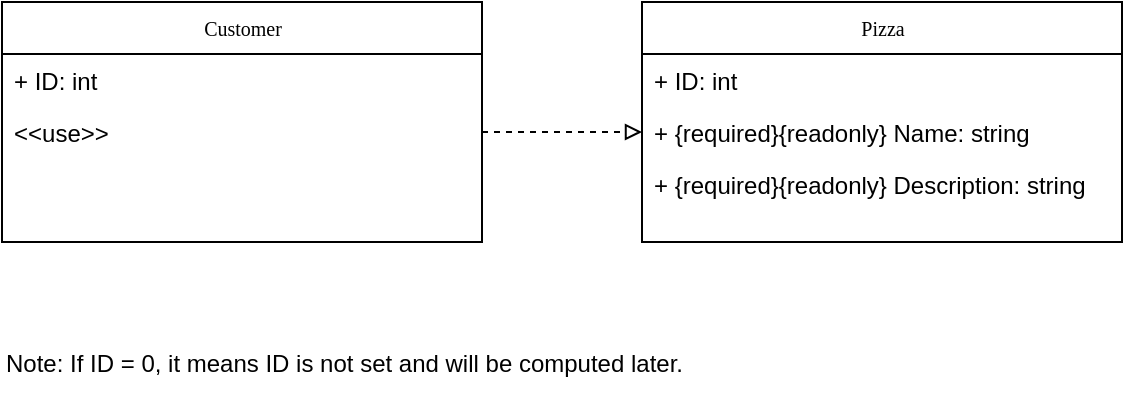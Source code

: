 <mxfile version="21.6.5" type="device">
  <diagram name="Page-1" id="c4acf3e9-155e-7222-9cf6-157b1a14988f">
    <mxGraphModel dx="1182" dy="690" grid="1" gridSize="10" guides="1" tooltips="1" connect="1" arrows="1" fold="1" page="1" pageScale="1" pageWidth="850" pageHeight="1100" background="none" math="0" shadow="0">
      <root>
        <mxCell id="0" />
        <mxCell id="1" parent="0" />
        <mxCell id="17acba5748e5396b-20" value="Pizza" style="swimlane;html=1;fontStyle=0;childLayout=stackLayout;horizontal=1;startSize=26;fillColor=none;horizontalStack=0;resizeParent=1;resizeLast=0;collapsible=1;marginBottom=0;swimlaneFillColor=#ffffff;rounded=0;shadow=0;comic=0;labelBackgroundColor=none;strokeWidth=1;fontFamily=Verdana;fontSize=10;align=center;" parent="1" vertex="1">
          <mxGeometry x="400" y="40" width="240" height="120" as="geometry">
            <mxRectangle x="80" y="80" width="70" height="30" as="alternateBounds" />
          </mxGeometry>
        </mxCell>
        <mxCell id="17acba5748e5396b-26" value="+ ID: int" style="text;html=1;strokeColor=none;fillColor=none;align=left;verticalAlign=top;spacingLeft=4;spacingRight=4;whiteSpace=wrap;overflow=hidden;rotatable=0;points=[[0,0.5],[1,0.5]];portConstraint=eastwest;" parent="17acba5748e5396b-20" vertex="1">
          <mxGeometry y="26" width="240" height="26" as="geometry" />
        </mxCell>
        <mxCell id="17acba5748e5396b-21" value="+ {required}{readonly}&amp;nbsp;Name: string " style="text;html=1;strokeColor=none;fillColor=none;align=left;verticalAlign=top;spacingLeft=4;spacingRight=4;whiteSpace=wrap;overflow=hidden;rotatable=0;points=[[0,0.5],[1,0.5]];portConstraint=eastwest;" parent="17acba5748e5396b-20" vertex="1">
          <mxGeometry y="52" width="240" height="26" as="geometry" />
        </mxCell>
        <mxCell id="vHuLgdoaXFJ0THnnGkBv-1" value="+ {required}{readonly} Description: string " style="text;html=1;strokeColor=none;fillColor=none;align=left;verticalAlign=top;spacingLeft=4;spacingRight=4;whiteSpace=wrap;overflow=hidden;rotatable=0;points=[[0,0.5],[1,0.5]];portConstraint=eastwest;" parent="17acba5748e5396b-20" vertex="1">
          <mxGeometry y="78" width="240" height="26" as="geometry" />
        </mxCell>
        <mxCell id="vHuLgdoaXFJ0THnnGkBv-2" value="Customer" style="swimlane;html=1;fontStyle=0;childLayout=stackLayout;horizontal=1;startSize=26;fillColor=none;horizontalStack=0;resizeParent=1;resizeLast=0;collapsible=1;marginBottom=0;swimlaneFillColor=#ffffff;rounded=0;shadow=0;comic=0;labelBackgroundColor=none;strokeWidth=1;fontFamily=Verdana;fontSize=10;align=center;" parent="1" vertex="1">
          <mxGeometry x="80" y="40" width="240" height="120" as="geometry">
            <mxRectangle x="80" y="80" width="70" height="30" as="alternateBounds" />
          </mxGeometry>
        </mxCell>
        <mxCell id="vHuLgdoaXFJ0THnnGkBv-3" value="+ ID: int" style="text;html=1;strokeColor=none;fillColor=none;align=left;verticalAlign=top;spacingLeft=4;spacingRight=4;whiteSpace=wrap;overflow=hidden;rotatable=0;points=[[0,0.5],[1,0.5]];portConstraint=eastwest;" parent="vHuLgdoaXFJ0THnnGkBv-2" vertex="1">
          <mxGeometry y="26" width="240" height="26" as="geometry" />
        </mxCell>
        <mxCell id="vHuLgdoaXFJ0THnnGkBv-10" value="&amp;lt;&amp;lt;use&amp;gt;&amp;gt;" style="text;html=1;strokeColor=none;fillColor=none;align=left;verticalAlign=top;spacingLeft=4;spacingRight=4;whiteSpace=wrap;overflow=hidden;rotatable=0;points=[[0,0.5],[1,0.5]];portConstraint=eastwest;" parent="vHuLgdoaXFJ0THnnGkBv-2" vertex="1">
          <mxGeometry y="52" width="240" height="26" as="geometry" />
        </mxCell>
        <mxCell id="vHuLgdoaXFJ0THnnGkBv-11" value="" style="endArrow=block;dashed=1;html=1;rounded=0;entryX=0;entryY=0.5;entryDx=0;entryDy=0;endFill=0;exitX=1;exitY=0.5;exitDx=0;exitDy=0;" parent="1" source="vHuLgdoaXFJ0THnnGkBv-10" target="17acba5748e5396b-21" edge="1">
          <mxGeometry width="50" height="50" relative="1" as="geometry">
            <mxPoint x="400" y="60" as="sourcePoint" />
            <mxPoint x="470" y="140" as="targetPoint" />
          </mxGeometry>
        </mxCell>
        <mxCell id="EtmAExrO80DBtW-jC3UO-1" value="Note: If ID = 0, it means ID is not set and will be computed later." style="text;strokeColor=none;fillColor=none;align=left;verticalAlign=middle;rounded=0;" vertex="1" parent="1">
          <mxGeometry x="80" y="200" width="360" height="40" as="geometry" />
        </mxCell>
      </root>
    </mxGraphModel>
  </diagram>
</mxfile>
